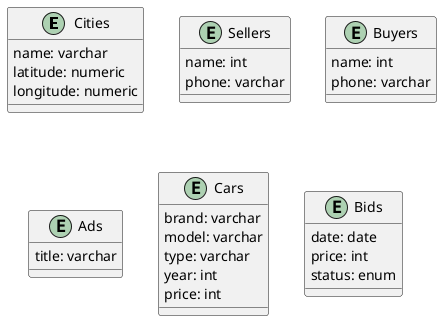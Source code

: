 @startuml
entity Cities{
    name: varchar
    latitude: numeric 
    longitude: numeric
}
entity Sellers{
    name: int
    phone: varchar
}
entity Buyers{
    name: int
    phone: varchar
}
entity Ads{
    title: varchar
}
entity Cars{
    brand: varchar
    model: varchar
    type: varchar
    year: int
    price: int
}
entity Bids{
    date: date
    price: int
    status: enum
}
@enduml
